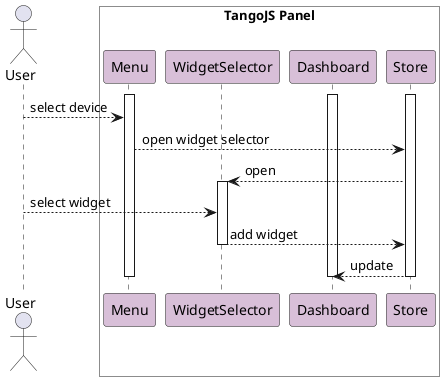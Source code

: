 @startuml

actor User as USER
box "TangoJS Panel" #White
  participant Menu as MENU #Thistle
  participant WidgetSelector as WS #Thistle
  participant Dashboard as DB #Thistle
  participant Store as STORE #Thistle
end box

activate MENU
activate DB
activate STORE

USER --> MENU : select device
MENU --> STORE : open widget selector
STORE --> WS: open
activate WS
USER --> WS : select widget
WS --> STORE : add widget
deactivate WS
STORE --> DB : update
deactivate MENU
deactivate WS
deactivate DB
deactivate STORE

@enduml
